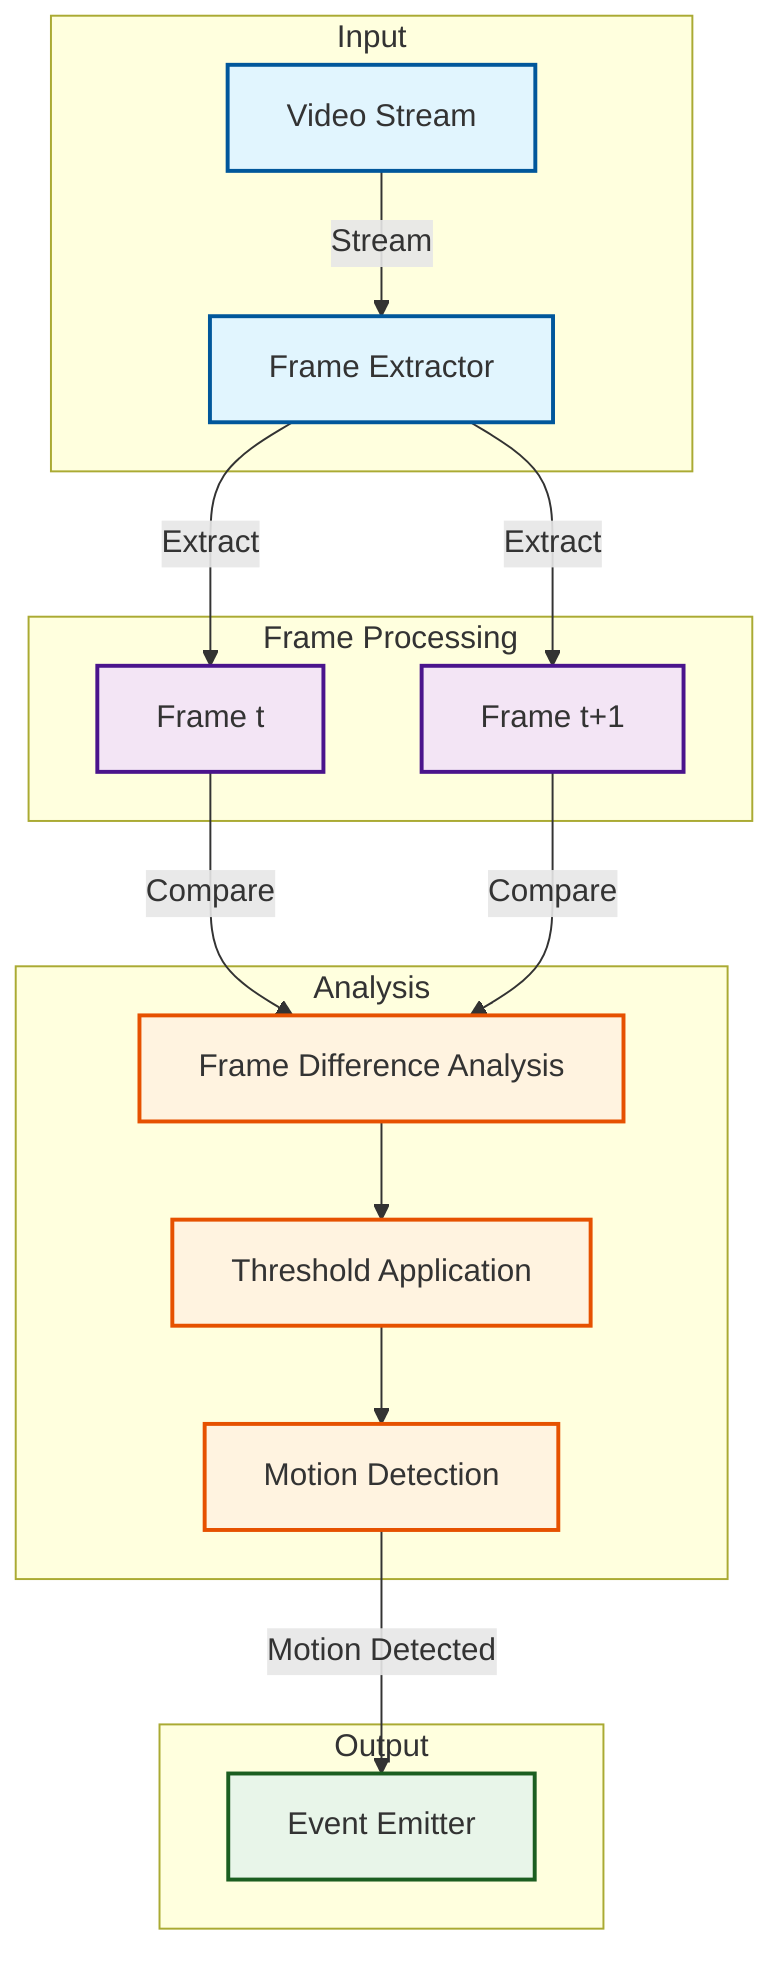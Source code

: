 flowchart TD
    subgraph Input
        VS[Video Stream]
        FE[Frame Extractor]
    end

    subgraph Frame Processing
        F1[Frame t]
        F2[Frame t+1]
    end

    subgraph Analysis
        FD[Frame Difference Analysis]
        TH[Threshold Application]
        MD[Motion Detection]
    end

    subgraph Output
        EE[Event Emitter]
    end

    VS -->|Stream| FE
    FE -->|Extract| F1
    FE -->|Extract| F2
    F1 -->|Compare| FD
    F2 -->|Compare| FD
    FD --> TH
    TH --> MD
    MD -->|Motion Detected| EE
    
    style VS fill:#e1f5fe,stroke:#01579b
    style FE fill:#e1f5fe,stroke:#01579b
    style F1 fill:#f3e5f5,stroke:#4a148c
    style F2 fill:#f3e5f5,stroke:#4a148c
    style FD fill:#fff3e0,stroke:#e65100
    style TH fill:#fff3e0,stroke:#e65100
    style MD fill:#fff3e0,stroke:#e65100
    style EE fill:#e8f5e9,stroke:#1b5e20

    classDef default fill:#fff,stroke:#333,stroke-width:2px
